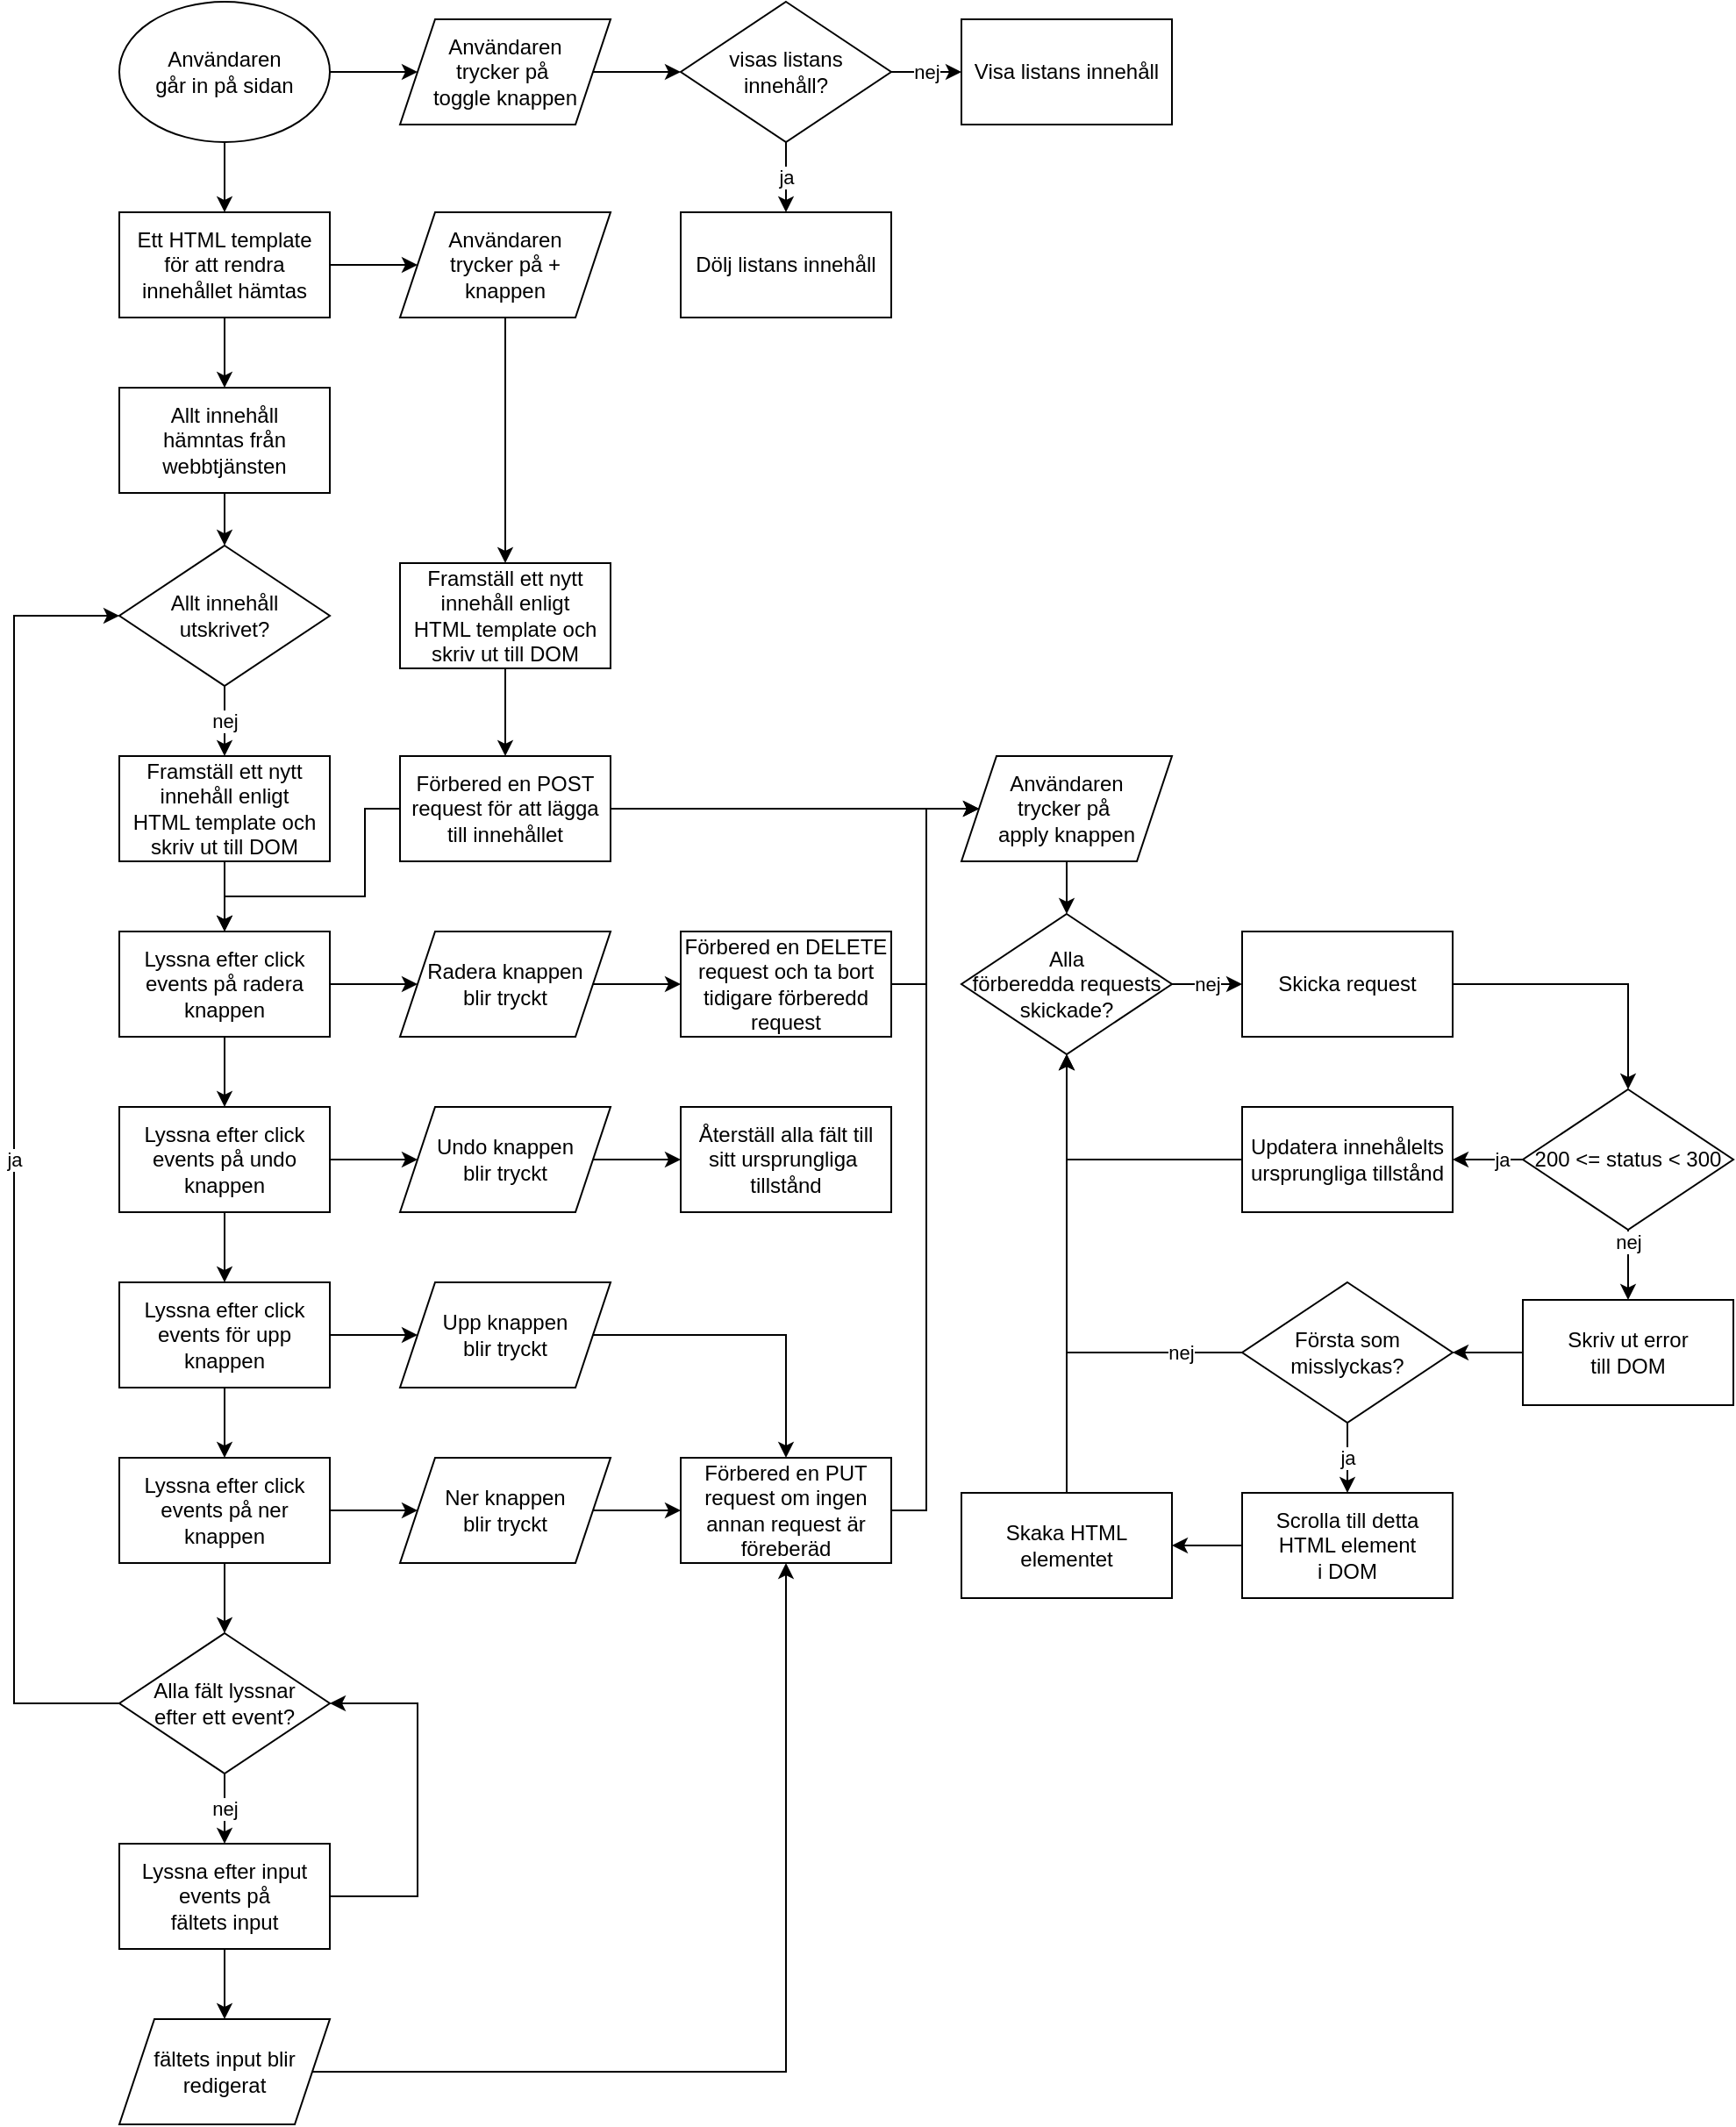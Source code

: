 <mxfile version="15.5.8" type="github">
  <diagram id="dKu6GSsMsmZb2snLdSed" name="Page-1">
    <mxGraphModel dx="578" dy="634" grid="1" gridSize="10" guides="1" tooltips="1" connect="1" arrows="1" fold="1" page="1" pageScale="1" pageWidth="2000" pageHeight="2000" math="0" shadow="0">
      <root>
        <mxCell id="0" />
        <mxCell id="1" parent="0" />
        <mxCell id="LYgwBQ-WcepCRoTYSZpj-18" style="edgeStyle=orthogonalEdgeStyle;rounded=0;orthogonalLoop=1;jettySize=auto;html=1;" edge="1" parent="1" source="LYgwBQ-WcepCRoTYSZpj-1" target="LYgwBQ-WcepCRoTYSZpj-15">
          <mxGeometry relative="1" as="geometry" />
        </mxCell>
        <mxCell id="LYgwBQ-WcepCRoTYSZpj-119" style="edgeStyle=orthogonalEdgeStyle;rounded=0;orthogonalLoop=1;jettySize=auto;html=1;" edge="1" parent="1" source="LYgwBQ-WcepCRoTYSZpj-1" target="LYgwBQ-WcepCRoTYSZpj-118">
          <mxGeometry relative="1" as="geometry" />
        </mxCell>
        <mxCell id="LYgwBQ-WcepCRoTYSZpj-1" value="Användaren&lt;br&gt;går in på sidan" style="ellipse;whiteSpace=wrap;html=1;" vertex="1" parent="1">
          <mxGeometry x="180" y="40" width="120" height="80" as="geometry" />
        </mxCell>
        <mxCell id="LYgwBQ-WcepCRoTYSZpj-45" style="edgeStyle=orthogonalEdgeStyle;rounded=0;orthogonalLoop=1;jettySize=auto;html=1;" edge="1" parent="1" source="LYgwBQ-WcepCRoTYSZpj-8" target="LYgwBQ-WcepCRoTYSZpj-44">
          <mxGeometry relative="1" as="geometry" />
        </mxCell>
        <mxCell id="LYgwBQ-WcepCRoTYSZpj-8" value="Allt innehåll &lt;br&gt;hämntas från&lt;br&gt;webbtjänsten" style="rounded=0;whiteSpace=wrap;html=1;" vertex="1" parent="1">
          <mxGeometry x="180" y="260" width="120" height="60" as="geometry" />
        </mxCell>
        <mxCell id="LYgwBQ-WcepCRoTYSZpj-21" style="edgeStyle=orthogonalEdgeStyle;rounded=0;orthogonalLoop=1;jettySize=auto;html=1;" edge="1" parent="1" source="LYgwBQ-WcepCRoTYSZpj-15" target="LYgwBQ-WcepCRoTYSZpj-8">
          <mxGeometry relative="1" as="geometry" />
        </mxCell>
        <mxCell id="LYgwBQ-WcepCRoTYSZpj-86" style="edgeStyle=orthogonalEdgeStyle;rounded=0;orthogonalLoop=1;jettySize=auto;html=1;" edge="1" parent="1" source="LYgwBQ-WcepCRoTYSZpj-15" target="LYgwBQ-WcepCRoTYSZpj-85">
          <mxGeometry relative="1" as="geometry" />
        </mxCell>
        <mxCell id="LYgwBQ-WcepCRoTYSZpj-15" value="Ett HTML template &lt;br&gt;för att rendra innehållet hämtas" style="rounded=0;whiteSpace=wrap;html=1;" vertex="1" parent="1">
          <mxGeometry x="180" y="160" width="120" height="60" as="geometry" />
        </mxCell>
        <mxCell id="LYgwBQ-WcepCRoTYSZpj-78" style="edgeStyle=orthogonalEdgeStyle;rounded=0;orthogonalLoop=1;jettySize=auto;html=1;" edge="1" parent="1" source="LYgwBQ-WcepCRoTYSZpj-34" target="LYgwBQ-WcepCRoTYSZpj-72">
          <mxGeometry relative="1" as="geometry" />
        </mxCell>
        <mxCell id="LYgwBQ-WcepCRoTYSZpj-34" value="Upp knappen &lt;br&gt;blir tryckt" style="shape=parallelogram;perimeter=parallelogramPerimeter;whiteSpace=wrap;html=1;fixedSize=1;" vertex="1" parent="1">
          <mxGeometry x="340" y="770" width="120" height="60" as="geometry" />
        </mxCell>
        <mxCell id="LYgwBQ-WcepCRoTYSZpj-80" style="edgeStyle=orthogonalEdgeStyle;rounded=0;orthogonalLoop=1;jettySize=auto;html=1;" edge="1" parent="1" source="LYgwBQ-WcepCRoTYSZpj-36" target="LYgwBQ-WcepCRoTYSZpj-79">
          <mxGeometry relative="1" as="geometry" />
        </mxCell>
        <mxCell id="LYgwBQ-WcepCRoTYSZpj-36" value="Undo knappen &lt;br&gt;blir tryckt" style="shape=parallelogram;perimeter=parallelogramPerimeter;whiteSpace=wrap;html=1;fixedSize=1;" vertex="1" parent="1">
          <mxGeometry x="340" y="670" width="120" height="60" as="geometry" />
        </mxCell>
        <mxCell id="LYgwBQ-WcepCRoTYSZpj-82" style="edgeStyle=orthogonalEdgeStyle;rounded=0;orthogonalLoop=1;jettySize=auto;html=1;" edge="1" parent="1" source="LYgwBQ-WcepCRoTYSZpj-37" target="LYgwBQ-WcepCRoTYSZpj-81">
          <mxGeometry relative="1" as="geometry" />
        </mxCell>
        <mxCell id="LYgwBQ-WcepCRoTYSZpj-37" value="Radera knappen&lt;br&gt;blir tryckt" style="shape=parallelogram;perimeter=parallelogramPerimeter;whiteSpace=wrap;html=1;fixedSize=1;" vertex="1" parent="1">
          <mxGeometry x="340" y="570" width="120" height="60" as="geometry" />
        </mxCell>
        <mxCell id="LYgwBQ-WcepCRoTYSZpj-76" style="edgeStyle=orthogonalEdgeStyle;rounded=0;orthogonalLoop=1;jettySize=auto;html=1;" edge="1" parent="1" source="LYgwBQ-WcepCRoTYSZpj-38" target="LYgwBQ-WcepCRoTYSZpj-72">
          <mxGeometry relative="1" as="geometry" />
        </mxCell>
        <mxCell id="LYgwBQ-WcepCRoTYSZpj-38" value="Ner knappen &lt;br&gt;blir tryckt" style="shape=parallelogram;perimeter=parallelogramPerimeter;whiteSpace=wrap;html=1;fixedSize=1;" vertex="1" parent="1">
          <mxGeometry x="340" y="870" width="120" height="60" as="geometry" />
        </mxCell>
        <mxCell id="LYgwBQ-WcepCRoTYSZpj-46" value="nej" style="edgeStyle=orthogonalEdgeStyle;rounded=0;orthogonalLoop=1;jettySize=auto;html=1;" edge="1" parent="1" source="LYgwBQ-WcepCRoTYSZpj-44" target="LYgwBQ-WcepCRoTYSZpj-49">
          <mxGeometry relative="1" as="geometry">
            <mxPoint x="240" y="460" as="targetPoint" />
          </mxGeometry>
        </mxCell>
        <mxCell id="LYgwBQ-WcepCRoTYSZpj-44" value="Allt innehåll &lt;br&gt;utskrivet?" style="rhombus;whiteSpace=wrap;html=1;" vertex="1" parent="1">
          <mxGeometry x="180" y="350" width="120" height="80" as="geometry" />
        </mxCell>
        <mxCell id="LYgwBQ-WcepCRoTYSZpj-56" style="edgeStyle=orthogonalEdgeStyle;rounded=0;orthogonalLoop=1;jettySize=auto;html=1;" edge="1" parent="1" source="LYgwBQ-WcepCRoTYSZpj-49" target="LYgwBQ-WcepCRoTYSZpj-74">
          <mxGeometry relative="1" as="geometry">
            <mxPoint x="240" y="570" as="targetPoint" />
          </mxGeometry>
        </mxCell>
        <mxCell id="LYgwBQ-WcepCRoTYSZpj-49" value="Framställ ett nytt innehåll enligt&lt;br&gt;HTML template och skriv ut till DOM" style="rounded=0;whiteSpace=wrap;html=1;" vertex="1" parent="1">
          <mxGeometry x="180" y="470" width="120" height="60" as="geometry" />
        </mxCell>
        <mxCell id="LYgwBQ-WcepCRoTYSZpj-57" style="edgeStyle=orthogonalEdgeStyle;rounded=0;orthogonalLoop=1;jettySize=auto;html=1;" edge="1" parent="1" source="LYgwBQ-WcepCRoTYSZpj-74" target="LYgwBQ-WcepCRoTYSZpj-51">
          <mxGeometry relative="1" as="geometry">
            <mxPoint x="240" y="630" as="sourcePoint" />
          </mxGeometry>
        </mxCell>
        <mxCell id="LYgwBQ-WcepCRoTYSZpj-68" style="edgeStyle=orthogonalEdgeStyle;rounded=0;orthogonalLoop=1;jettySize=auto;html=1;" edge="1" parent="1" source="LYgwBQ-WcepCRoTYSZpj-73" target="LYgwBQ-WcepCRoTYSZpj-34">
          <mxGeometry relative="1" as="geometry">
            <mxPoint x="330" y="570" as="sourcePoint" />
          </mxGeometry>
        </mxCell>
        <mxCell id="LYgwBQ-WcepCRoTYSZpj-58" style="edgeStyle=orthogonalEdgeStyle;rounded=0;orthogonalLoop=1;jettySize=auto;html=1;" edge="1" parent="1" source="LYgwBQ-WcepCRoTYSZpj-51" target="LYgwBQ-WcepCRoTYSZpj-73">
          <mxGeometry relative="1" as="geometry">
            <mxPoint x="240" y="770" as="targetPoint" />
          </mxGeometry>
        </mxCell>
        <mxCell id="LYgwBQ-WcepCRoTYSZpj-69" style="edgeStyle=orthogonalEdgeStyle;rounded=0;orthogonalLoop=1;jettySize=auto;html=1;" edge="1" parent="1" source="LYgwBQ-WcepCRoTYSZpj-51" target="LYgwBQ-WcepCRoTYSZpj-36">
          <mxGeometry relative="1" as="geometry" />
        </mxCell>
        <mxCell id="LYgwBQ-WcepCRoTYSZpj-51" value="Lyssna efter click events på undo knappen" style="rounded=0;whiteSpace=wrap;html=1;" vertex="1" parent="1">
          <mxGeometry x="180" y="670" width="120" height="60" as="geometry" />
        </mxCell>
        <mxCell id="LYgwBQ-WcepCRoTYSZpj-59" style="edgeStyle=orthogonalEdgeStyle;rounded=0;orthogonalLoop=1;jettySize=auto;html=1;" edge="1" parent="1" source="LYgwBQ-WcepCRoTYSZpj-73" target="LYgwBQ-WcepCRoTYSZpj-53">
          <mxGeometry relative="1" as="geometry">
            <mxPoint x="240" y="830" as="sourcePoint" />
          </mxGeometry>
        </mxCell>
        <mxCell id="LYgwBQ-WcepCRoTYSZpj-70" style="edgeStyle=orthogonalEdgeStyle;rounded=0;orthogonalLoop=1;jettySize=auto;html=1;" edge="1" parent="1" source="LYgwBQ-WcepCRoTYSZpj-74" target="LYgwBQ-WcepCRoTYSZpj-37">
          <mxGeometry relative="1" as="geometry">
            <mxPoint x="300" y="800" as="sourcePoint" />
          </mxGeometry>
        </mxCell>
        <mxCell id="LYgwBQ-WcepCRoTYSZpj-60" style="edgeStyle=orthogonalEdgeStyle;rounded=0;orthogonalLoop=1;jettySize=auto;html=1;" edge="1" parent="1" source="LYgwBQ-WcepCRoTYSZpj-53" target="LYgwBQ-WcepCRoTYSZpj-55">
          <mxGeometry relative="1" as="geometry" />
        </mxCell>
        <mxCell id="LYgwBQ-WcepCRoTYSZpj-71" style="edgeStyle=orthogonalEdgeStyle;rounded=0;orthogonalLoop=1;jettySize=auto;html=1;" edge="1" parent="1" source="LYgwBQ-WcepCRoTYSZpj-53" target="LYgwBQ-WcepCRoTYSZpj-38">
          <mxGeometry relative="1" as="geometry">
            <mxPoint x="480" y="910" as="targetPoint" />
          </mxGeometry>
        </mxCell>
        <mxCell id="LYgwBQ-WcepCRoTYSZpj-53" value="Lyssna efter click events på ner &lt;br&gt;knappen" style="rounded=0;whiteSpace=wrap;html=1;" vertex="1" parent="1">
          <mxGeometry x="180" y="870" width="120" height="60" as="geometry" />
        </mxCell>
        <mxCell id="LYgwBQ-WcepCRoTYSZpj-62" value="nej" style="edgeStyle=orthogonalEdgeStyle;rounded=0;orthogonalLoop=1;jettySize=auto;html=1;" edge="1" parent="1" source="LYgwBQ-WcepCRoTYSZpj-55" target="LYgwBQ-WcepCRoTYSZpj-61">
          <mxGeometry relative="1" as="geometry" />
        </mxCell>
        <mxCell id="LYgwBQ-WcepCRoTYSZpj-67" value="ja" style="edgeStyle=orthogonalEdgeStyle;rounded=0;orthogonalLoop=1;jettySize=auto;html=1;" edge="1" parent="1" source="LYgwBQ-WcepCRoTYSZpj-55" target="LYgwBQ-WcepCRoTYSZpj-44">
          <mxGeometry relative="1" as="geometry">
            <mxPoint x="80" y="410" as="targetPoint" />
            <Array as="points">
              <mxPoint x="120" y="1010" />
              <mxPoint x="120" y="390" />
            </Array>
          </mxGeometry>
        </mxCell>
        <mxCell id="LYgwBQ-WcepCRoTYSZpj-55" value="Alla fält lyssnar&lt;br&gt;efter ett event?" style="rhombus;whiteSpace=wrap;html=1;" vertex="1" parent="1">
          <mxGeometry x="180" y="970" width="120" height="80" as="geometry" />
        </mxCell>
        <mxCell id="LYgwBQ-WcepCRoTYSZpj-64" style="edgeStyle=orthogonalEdgeStyle;rounded=0;orthogonalLoop=1;jettySize=auto;html=1;" edge="1" parent="1" source="LYgwBQ-WcepCRoTYSZpj-61" target="LYgwBQ-WcepCRoTYSZpj-55">
          <mxGeometry relative="1" as="geometry">
            <mxPoint x="390" y="1020" as="targetPoint" />
            <Array as="points">
              <mxPoint x="350" y="1120" />
              <mxPoint x="350" y="1010" />
            </Array>
          </mxGeometry>
        </mxCell>
        <mxCell id="LYgwBQ-WcepCRoTYSZpj-66" style="edgeStyle=orthogonalEdgeStyle;rounded=0;orthogonalLoop=1;jettySize=auto;html=1;" edge="1" parent="1" source="LYgwBQ-WcepCRoTYSZpj-61" target="LYgwBQ-WcepCRoTYSZpj-65">
          <mxGeometry relative="1" as="geometry" />
        </mxCell>
        <mxCell id="LYgwBQ-WcepCRoTYSZpj-61" value="Lyssna efter input events på&lt;br&gt;fältets input" style="rounded=0;whiteSpace=wrap;html=1;" vertex="1" parent="1">
          <mxGeometry x="180" y="1090" width="120" height="60" as="geometry" />
        </mxCell>
        <mxCell id="LYgwBQ-WcepCRoTYSZpj-77" style="edgeStyle=orthogonalEdgeStyle;rounded=0;orthogonalLoop=1;jettySize=auto;html=1;" edge="1" parent="1" source="LYgwBQ-WcepCRoTYSZpj-65" target="LYgwBQ-WcepCRoTYSZpj-72">
          <mxGeometry relative="1" as="geometry" />
        </mxCell>
        <mxCell id="LYgwBQ-WcepCRoTYSZpj-65" value="fältets input blir&lt;br&gt;redigerat" style="shape=parallelogram;perimeter=parallelogramPerimeter;whiteSpace=wrap;html=1;fixedSize=1;" vertex="1" parent="1">
          <mxGeometry x="180" y="1190" width="120" height="60" as="geometry" />
        </mxCell>
        <mxCell id="LYgwBQ-WcepCRoTYSZpj-109" style="edgeStyle=orthogonalEdgeStyle;rounded=0;orthogonalLoop=1;jettySize=auto;html=1;" edge="1" parent="1" source="LYgwBQ-WcepCRoTYSZpj-72" target="LYgwBQ-WcepCRoTYSZpj-91">
          <mxGeometry relative="1" as="geometry">
            <Array as="points">
              <mxPoint x="640" y="900" />
              <mxPoint x="640" y="500" />
            </Array>
          </mxGeometry>
        </mxCell>
        <mxCell id="LYgwBQ-WcepCRoTYSZpj-72" value="Förbered en PUT request om ingen annan request är föreberäd" style="rounded=0;whiteSpace=wrap;html=1;" vertex="1" parent="1">
          <mxGeometry x="500" y="870" width="120" height="60" as="geometry" />
        </mxCell>
        <mxCell id="LYgwBQ-WcepCRoTYSZpj-73" value="Lyssna efter click events för upp knappen" style="rounded=0;whiteSpace=wrap;html=1;" vertex="1" parent="1">
          <mxGeometry x="180" y="770" width="120" height="60" as="geometry" />
        </mxCell>
        <mxCell id="LYgwBQ-WcepCRoTYSZpj-74" value="Lyssna efter click events på radera knappen" style="rounded=0;whiteSpace=wrap;html=1;" vertex="1" parent="1">
          <mxGeometry x="180" y="570" width="120" height="60" as="geometry" />
        </mxCell>
        <mxCell id="LYgwBQ-WcepCRoTYSZpj-79" value="Återställ alla fält till&lt;br&gt;sitt ursprungliga&amp;nbsp;&lt;br&gt;tillstånd" style="rounded=0;whiteSpace=wrap;html=1;" vertex="1" parent="1">
          <mxGeometry x="500" y="670" width="120" height="60" as="geometry" />
        </mxCell>
        <mxCell id="LYgwBQ-WcepCRoTYSZpj-108" style="edgeStyle=orthogonalEdgeStyle;rounded=0;orthogonalLoop=1;jettySize=auto;html=1;" edge="1" parent="1" source="LYgwBQ-WcepCRoTYSZpj-81" target="LYgwBQ-WcepCRoTYSZpj-91">
          <mxGeometry relative="1" as="geometry">
            <Array as="points">
              <mxPoint x="640" y="600" />
              <mxPoint x="640" y="500" />
            </Array>
          </mxGeometry>
        </mxCell>
        <mxCell id="LYgwBQ-WcepCRoTYSZpj-81" value="Förbered en DELETE&lt;br&gt;request och ta bort tidigare förberedd request" style="rounded=0;whiteSpace=wrap;html=1;" vertex="1" parent="1">
          <mxGeometry x="500" y="570" width="120" height="60" as="geometry" />
        </mxCell>
        <mxCell id="LYgwBQ-WcepCRoTYSZpj-107" style="edgeStyle=orthogonalEdgeStyle;rounded=0;orthogonalLoop=1;jettySize=auto;html=1;" edge="1" parent="1" source="LYgwBQ-WcepCRoTYSZpj-83" target="LYgwBQ-WcepCRoTYSZpj-91">
          <mxGeometry relative="1" as="geometry" />
        </mxCell>
        <mxCell id="LYgwBQ-WcepCRoTYSZpj-83" value="Förbered en POST&lt;br&gt;request för att lägga&lt;br&gt;till innehållet" style="rounded=0;whiteSpace=wrap;html=1;" vertex="1" parent="1">
          <mxGeometry x="340" y="470" width="120" height="60" as="geometry" />
        </mxCell>
        <mxCell id="LYgwBQ-WcepCRoTYSZpj-88" style="edgeStyle=orthogonalEdgeStyle;rounded=0;orthogonalLoop=1;jettySize=auto;html=1;" edge="1" parent="1" source="LYgwBQ-WcepCRoTYSZpj-85" target="LYgwBQ-WcepCRoTYSZpj-87">
          <mxGeometry relative="1" as="geometry" />
        </mxCell>
        <mxCell id="LYgwBQ-WcepCRoTYSZpj-85" value="Användaren&lt;br&gt;trycker på +&lt;br&gt;knappen" style="shape=parallelogram;perimeter=parallelogramPerimeter;whiteSpace=wrap;html=1;fixedSize=1;" vertex="1" parent="1">
          <mxGeometry x="340" y="160" width="120" height="60" as="geometry" />
        </mxCell>
        <mxCell id="LYgwBQ-WcepCRoTYSZpj-89" style="edgeStyle=orthogonalEdgeStyle;rounded=0;orthogonalLoop=1;jettySize=auto;html=1;" edge="1" parent="1" source="LYgwBQ-WcepCRoTYSZpj-87" target="LYgwBQ-WcepCRoTYSZpj-83">
          <mxGeometry relative="1" as="geometry" />
        </mxCell>
        <mxCell id="LYgwBQ-WcepCRoTYSZpj-90" style="edgeStyle=orthogonalEdgeStyle;rounded=0;orthogonalLoop=1;jettySize=auto;html=1;" edge="1" parent="1" source="LYgwBQ-WcepCRoTYSZpj-83" target="LYgwBQ-WcepCRoTYSZpj-74">
          <mxGeometry relative="1" as="geometry">
            <Array as="points">
              <mxPoint x="320" y="500" />
              <mxPoint x="320" y="550" />
              <mxPoint x="240" y="550" />
            </Array>
          </mxGeometry>
        </mxCell>
        <mxCell id="LYgwBQ-WcepCRoTYSZpj-87" value="Framställ ett nytt innehåll enligt &lt;br&gt;HTML template och skriv ut till DOM" style="rounded=0;whiteSpace=wrap;html=1;" vertex="1" parent="1">
          <mxGeometry x="340" y="360" width="120" height="60" as="geometry" />
        </mxCell>
        <mxCell id="LYgwBQ-WcepCRoTYSZpj-94" value="" style="edgeStyle=orthogonalEdgeStyle;rounded=0;orthogonalLoop=1;jettySize=auto;html=1;" edge="1" parent="1" source="LYgwBQ-WcepCRoTYSZpj-91" target="LYgwBQ-WcepCRoTYSZpj-96">
          <mxGeometry relative="1" as="geometry">
            <mxPoint x="820" y="500" as="targetPoint" />
          </mxGeometry>
        </mxCell>
        <mxCell id="LYgwBQ-WcepCRoTYSZpj-91" value="Användaren&lt;br&gt;trycker på&amp;nbsp;&lt;br&gt;apply knappen" style="shape=parallelogram;perimeter=parallelogramPerimeter;whiteSpace=wrap;html=1;fixedSize=1;" vertex="1" parent="1">
          <mxGeometry x="660" y="470" width="120" height="60" as="geometry" />
        </mxCell>
        <mxCell id="LYgwBQ-WcepCRoTYSZpj-100" value="nej" style="edgeStyle=orthogonalEdgeStyle;rounded=0;orthogonalLoop=1;jettySize=auto;html=1;" edge="1" parent="1" source="LYgwBQ-WcepCRoTYSZpj-96" target="LYgwBQ-WcepCRoTYSZpj-97">
          <mxGeometry relative="1" as="geometry" />
        </mxCell>
        <mxCell id="LYgwBQ-WcepCRoTYSZpj-96" value="Alla &lt;br&gt;förberedda requests &lt;br&gt;skickade?" style="rhombus;whiteSpace=wrap;html=1;" vertex="1" parent="1">
          <mxGeometry x="660" y="560" width="120" height="80" as="geometry" />
        </mxCell>
        <mxCell id="LYgwBQ-WcepCRoTYSZpj-101" style="edgeStyle=orthogonalEdgeStyle;rounded=0;orthogonalLoop=1;jettySize=auto;html=1;" edge="1" parent="1" source="LYgwBQ-WcepCRoTYSZpj-97" target="LYgwBQ-WcepCRoTYSZpj-99">
          <mxGeometry relative="1" as="geometry" />
        </mxCell>
        <mxCell id="LYgwBQ-WcepCRoTYSZpj-97" value="Skicka request" style="rounded=0;whiteSpace=wrap;html=1;" vertex="1" parent="1">
          <mxGeometry x="820" y="570" width="120" height="60" as="geometry" />
        </mxCell>
        <mxCell id="LYgwBQ-WcepCRoTYSZpj-105" value="nej" style="edgeStyle=orthogonalEdgeStyle;rounded=0;orthogonalLoop=1;jettySize=auto;html=1;" edge="1" parent="1" source="LYgwBQ-WcepCRoTYSZpj-99" target="LYgwBQ-WcepCRoTYSZpj-110">
          <mxGeometry x="-0.647" relative="1" as="geometry">
            <mxPoint x="880" y="780" as="targetPoint" />
            <Array as="points">
              <mxPoint x="1040" y="810" />
            </Array>
            <mxPoint as="offset" />
          </mxGeometry>
        </mxCell>
        <mxCell id="LYgwBQ-WcepCRoTYSZpj-117" value="ja" style="edgeStyle=orthogonalEdgeStyle;rounded=0;orthogonalLoop=1;jettySize=auto;html=1;" edge="1" parent="1" source="LYgwBQ-WcepCRoTYSZpj-99" target="LYgwBQ-WcepCRoTYSZpj-128">
          <mxGeometry x="-0.375" relative="1" as="geometry">
            <mxPoint x="950" y="700" as="targetPoint" />
            <Array as="points" />
            <mxPoint as="offset" />
          </mxGeometry>
        </mxCell>
        <mxCell id="LYgwBQ-WcepCRoTYSZpj-99" value="200 &amp;lt;= status &amp;lt; 300" style="rhombus;whiteSpace=wrap;html=1;" vertex="1" parent="1">
          <mxGeometry x="980" y="660" width="120" height="80" as="geometry" />
        </mxCell>
        <mxCell id="LYgwBQ-WcepCRoTYSZpj-113" value="ja" style="edgeStyle=orthogonalEdgeStyle;rounded=0;orthogonalLoop=1;jettySize=auto;html=1;" edge="1" parent="1" source="LYgwBQ-WcepCRoTYSZpj-104" target="LYgwBQ-WcepCRoTYSZpj-106">
          <mxGeometry relative="1" as="geometry" />
        </mxCell>
        <mxCell id="LYgwBQ-WcepCRoTYSZpj-115" value="nej" style="edgeStyle=orthogonalEdgeStyle;rounded=0;orthogonalLoop=1;jettySize=auto;html=1;" edge="1" parent="1" source="LYgwBQ-WcepCRoTYSZpj-104" target="LYgwBQ-WcepCRoTYSZpj-96">
          <mxGeometry x="-0.737" relative="1" as="geometry">
            <mxPoint x="720" y="920" as="targetPoint" />
            <Array as="points">
              <mxPoint x="720" y="810" />
            </Array>
            <mxPoint as="offset" />
          </mxGeometry>
        </mxCell>
        <mxCell id="LYgwBQ-WcepCRoTYSZpj-104" value="Första som&lt;br&gt;misslyckas?" style="rhombus;whiteSpace=wrap;html=1;" vertex="1" parent="1">
          <mxGeometry x="820" y="770" width="120" height="80" as="geometry" />
        </mxCell>
        <mxCell id="LYgwBQ-WcepCRoTYSZpj-114" style="edgeStyle=orthogonalEdgeStyle;rounded=0;orthogonalLoop=1;jettySize=auto;html=1;" edge="1" parent="1" source="LYgwBQ-WcepCRoTYSZpj-106" target="LYgwBQ-WcepCRoTYSZpj-112">
          <mxGeometry relative="1" as="geometry" />
        </mxCell>
        <mxCell id="LYgwBQ-WcepCRoTYSZpj-106" value="Scrolla till detta &lt;br&gt;HTML element&lt;br&gt;i DOM" style="rounded=0;whiteSpace=wrap;html=1;" vertex="1" parent="1">
          <mxGeometry x="820" y="890" width="120" height="60" as="geometry" />
        </mxCell>
        <mxCell id="LYgwBQ-WcepCRoTYSZpj-111" style="edgeStyle=orthogonalEdgeStyle;rounded=0;orthogonalLoop=1;jettySize=auto;html=1;" edge="1" parent="1" source="LYgwBQ-WcepCRoTYSZpj-110" target="LYgwBQ-WcepCRoTYSZpj-104">
          <mxGeometry relative="1" as="geometry" />
        </mxCell>
        <mxCell id="LYgwBQ-WcepCRoTYSZpj-110" value="Skriv ut error&lt;br&gt;till DOM" style="rounded=0;whiteSpace=wrap;html=1;" vertex="1" parent="1">
          <mxGeometry x="980" y="780" width="120" height="60" as="geometry" />
        </mxCell>
        <mxCell id="LYgwBQ-WcepCRoTYSZpj-116" style="edgeStyle=orthogonalEdgeStyle;rounded=0;orthogonalLoop=1;jettySize=auto;html=1;" edge="1" parent="1" source="LYgwBQ-WcepCRoTYSZpj-112" target="LYgwBQ-WcepCRoTYSZpj-96">
          <mxGeometry relative="1" as="geometry" />
        </mxCell>
        <mxCell id="LYgwBQ-WcepCRoTYSZpj-112" value="Skaka HTML&lt;br&gt;elementet" style="rounded=0;whiteSpace=wrap;html=1;" vertex="1" parent="1">
          <mxGeometry x="660" y="890" width="120" height="60" as="geometry" />
        </mxCell>
        <mxCell id="LYgwBQ-WcepCRoTYSZpj-122" style="edgeStyle=orthogonalEdgeStyle;rounded=0;orthogonalLoop=1;jettySize=auto;html=1;" edge="1" parent="1" source="LYgwBQ-WcepCRoTYSZpj-118" target="LYgwBQ-WcepCRoTYSZpj-121">
          <mxGeometry relative="1" as="geometry" />
        </mxCell>
        <mxCell id="LYgwBQ-WcepCRoTYSZpj-118" value="Användaren&lt;br&gt;trycker på&amp;nbsp;&lt;br&gt;toggle knappen" style="shape=parallelogram;perimeter=parallelogramPerimeter;whiteSpace=wrap;html=1;fixedSize=1;" vertex="1" parent="1">
          <mxGeometry x="340" y="50" width="120" height="60" as="geometry" />
        </mxCell>
        <mxCell id="LYgwBQ-WcepCRoTYSZpj-125" value="nej" style="edgeStyle=orthogonalEdgeStyle;rounded=0;orthogonalLoop=1;jettySize=auto;html=1;" edge="1" parent="1" source="LYgwBQ-WcepCRoTYSZpj-121" target="LYgwBQ-WcepCRoTYSZpj-124">
          <mxGeometry relative="1" as="geometry" />
        </mxCell>
        <mxCell id="LYgwBQ-WcepCRoTYSZpj-126" value="ja" style="edgeStyle=orthogonalEdgeStyle;rounded=0;orthogonalLoop=1;jettySize=auto;html=1;" edge="1" parent="1" source="LYgwBQ-WcepCRoTYSZpj-121" target="LYgwBQ-WcepCRoTYSZpj-123">
          <mxGeometry relative="1" as="geometry" />
        </mxCell>
        <mxCell id="LYgwBQ-WcepCRoTYSZpj-121" value="visas listans&lt;br&gt;innehåll?" style="rhombus;whiteSpace=wrap;html=1;" vertex="1" parent="1">
          <mxGeometry x="500" y="40" width="120" height="80" as="geometry" />
        </mxCell>
        <mxCell id="LYgwBQ-WcepCRoTYSZpj-123" value="Dölj listans innehåll" style="rounded=0;whiteSpace=wrap;html=1;" vertex="1" parent="1">
          <mxGeometry x="500" y="160" width="120" height="60" as="geometry" />
        </mxCell>
        <mxCell id="LYgwBQ-WcepCRoTYSZpj-124" value="Visa listans innehåll" style="rounded=0;whiteSpace=wrap;html=1;" vertex="1" parent="1">
          <mxGeometry x="660" y="50" width="120" height="60" as="geometry" />
        </mxCell>
        <mxCell id="LYgwBQ-WcepCRoTYSZpj-129" style="edgeStyle=orthogonalEdgeStyle;rounded=0;orthogonalLoop=1;jettySize=auto;html=1;" edge="1" parent="1" source="LYgwBQ-WcepCRoTYSZpj-128" target="LYgwBQ-WcepCRoTYSZpj-96">
          <mxGeometry relative="1" as="geometry" />
        </mxCell>
        <mxCell id="LYgwBQ-WcepCRoTYSZpj-128" value="Updatera innehålelts ursprungliga tillstånd" style="rounded=0;whiteSpace=wrap;html=1;" vertex="1" parent="1">
          <mxGeometry x="820" y="670" width="120" height="60" as="geometry" />
        </mxCell>
      </root>
    </mxGraphModel>
  </diagram>
</mxfile>
